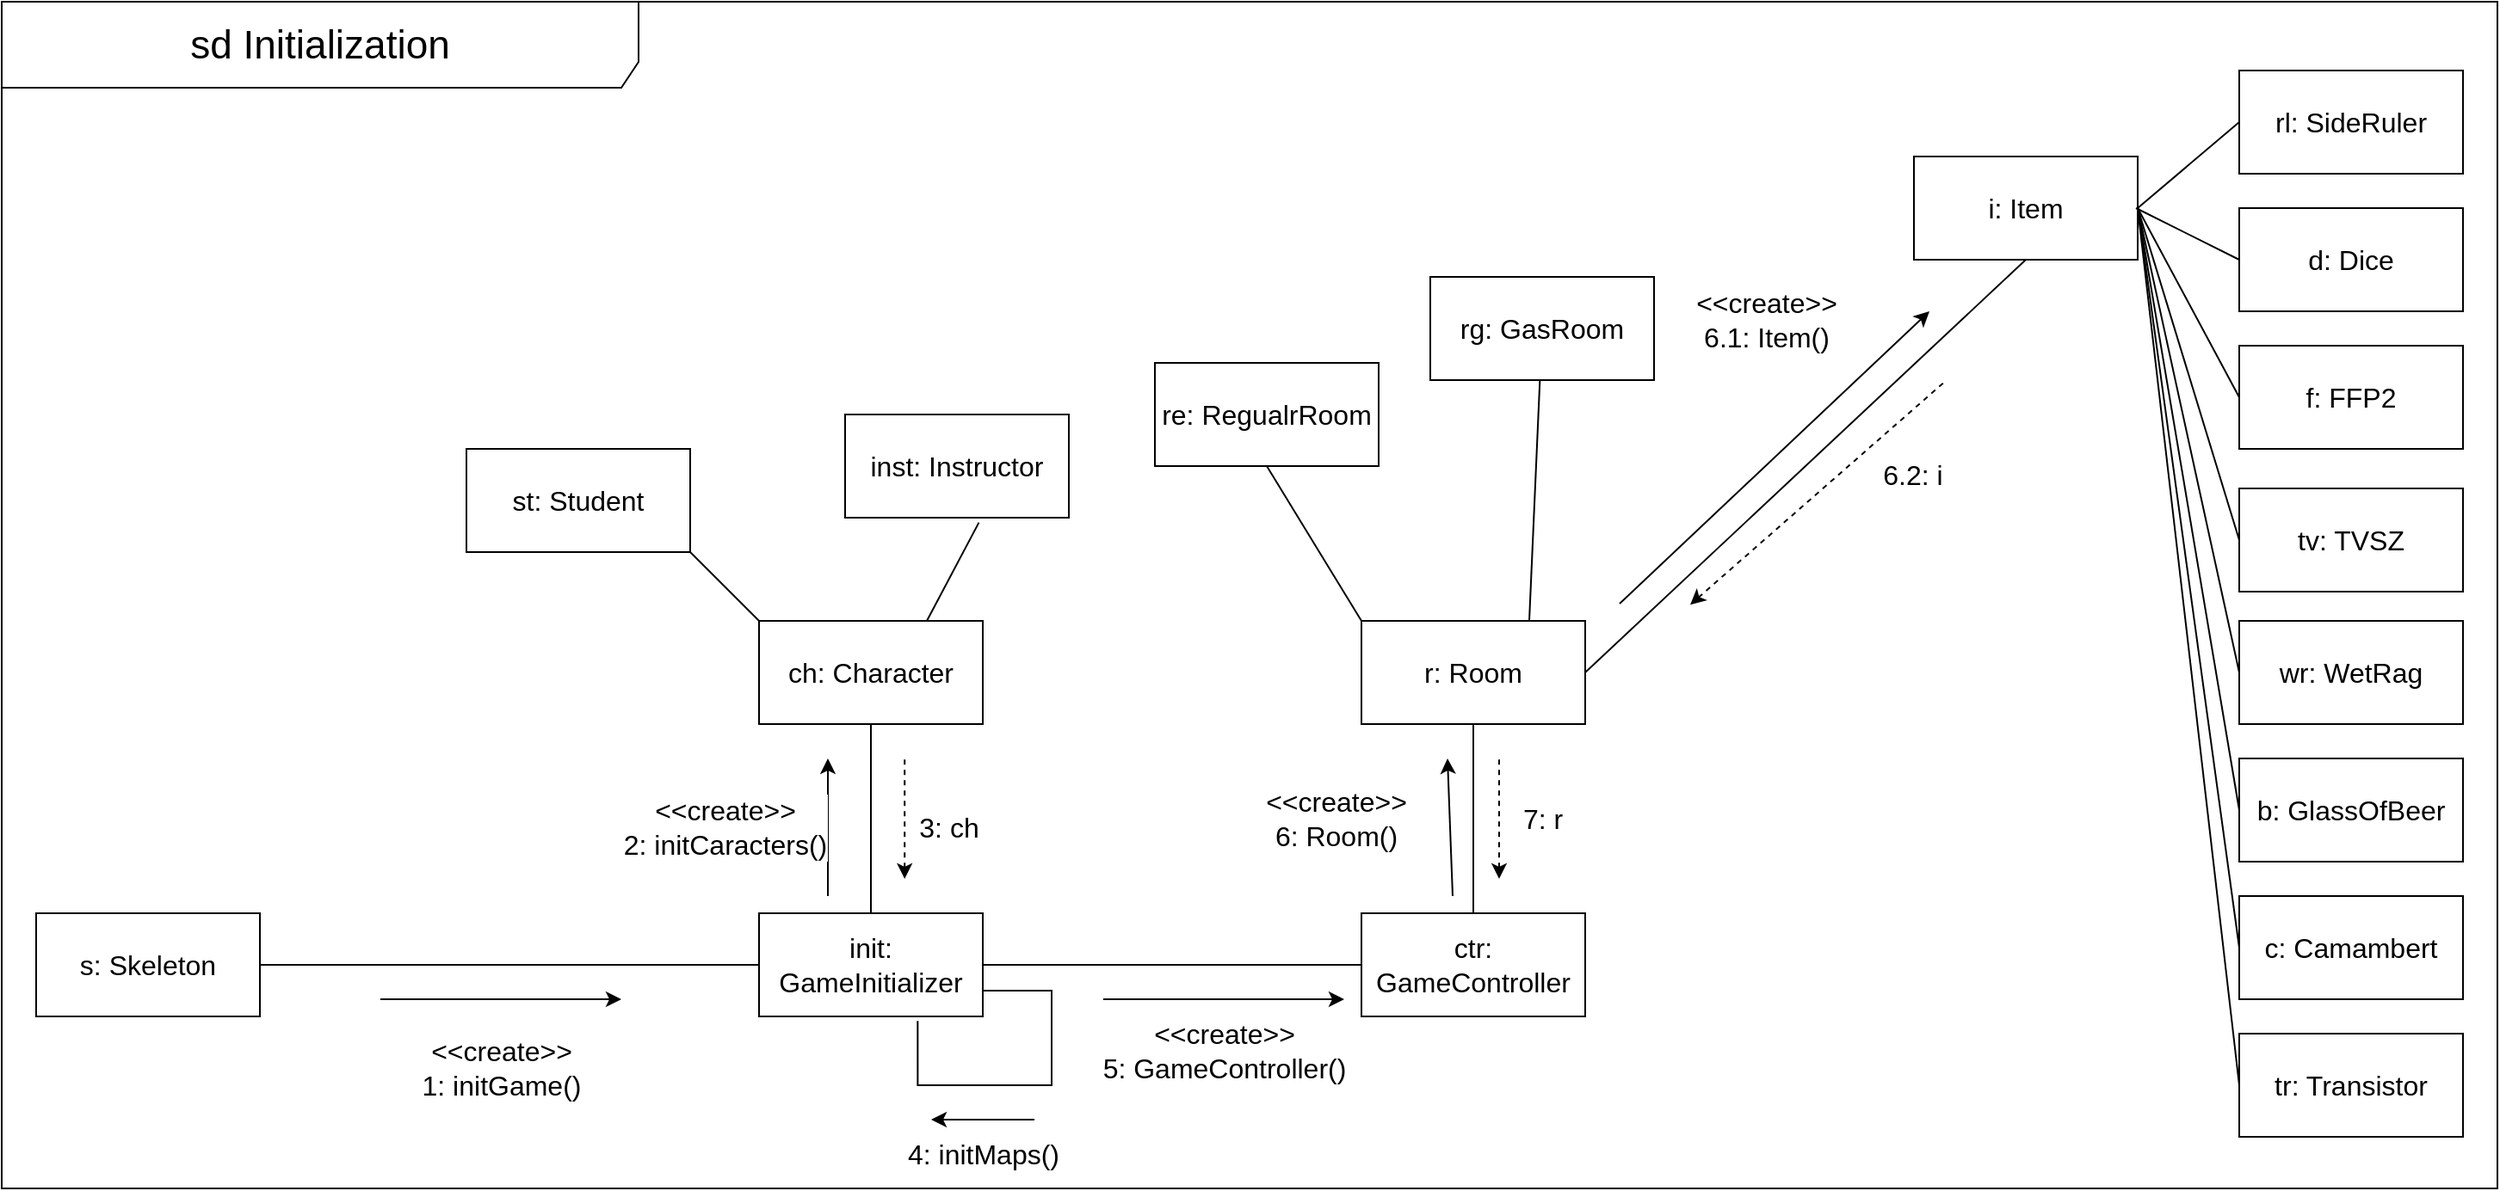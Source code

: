 <mxfile version="24.0.4" type="device">
  <diagram name="Inicialization" id="I3t2FeFDkv4vFf2bPcbG">
    <mxGraphModel dx="1793" dy="2237" grid="1" gridSize="10" guides="1" tooltips="1" connect="1" arrows="1" fold="1" page="1" pageScale="1" pageWidth="827" pageHeight="1169" math="0" shadow="0">
      <root>
        <mxCell id="0" />
        <mxCell id="1" parent="0" />
        <mxCell id="xZmcpwFrHKzyIDTp6BxP-6" value="s: Skeleton" style="html=1;whiteSpace=wrap;fontSize=16;" vertex="1" parent="1">
          <mxGeometry x="20" y="320" width="130" height="60" as="geometry" />
        </mxCell>
        <mxCell id="xZmcpwFrHKzyIDTp6BxP-17" style="edgeStyle=orthogonalEdgeStyle;rounded=0;orthogonalLoop=1;jettySize=auto;html=1;exitX=1;exitY=0.5;exitDx=0;exitDy=0;entryX=0;entryY=0.5;entryDx=0;entryDy=0;endArrow=none;endFill=0;fontSize=16;" edge="1" parent="1" source="xZmcpwFrHKzyIDTp6BxP-7" target="xZmcpwFrHKzyIDTp6BxP-15">
          <mxGeometry relative="1" as="geometry" />
        </mxCell>
        <mxCell id="xZmcpwFrHKzyIDTp6BxP-21" style="edgeStyle=orthogonalEdgeStyle;rounded=0;orthogonalLoop=1;jettySize=auto;html=1;exitX=0.5;exitY=0;exitDx=0;exitDy=0;entryX=0.5;entryY=1;entryDx=0;entryDy=0;endArrow=none;endFill=0;fontSize=16;" edge="1" parent="1" source="xZmcpwFrHKzyIDTp6BxP-7" target="xZmcpwFrHKzyIDTp6BxP-20">
          <mxGeometry relative="1" as="geometry" />
        </mxCell>
        <mxCell id="xZmcpwFrHKzyIDTp6BxP-7" value="init: GameInitializer" style="html=1;whiteSpace=wrap;fontSize=16;" vertex="1" parent="1">
          <mxGeometry x="440" y="320" width="130" height="60" as="geometry" />
        </mxCell>
        <mxCell id="xZmcpwFrHKzyIDTp6BxP-12" value="" style="endArrow=none;html=1;rounded=0;exitX=1;exitY=0.5;exitDx=0;exitDy=0;entryX=0;entryY=0.5;entryDx=0;entryDy=0;fontSize=16;" edge="1" parent="1" source="xZmcpwFrHKzyIDTp6BxP-6" target="xZmcpwFrHKzyIDTp6BxP-7">
          <mxGeometry width="50" height="50" relative="1" as="geometry">
            <mxPoint x="290.32" y="360" as="sourcePoint" />
            <mxPoint x="475.32" y="290" as="targetPoint" />
          </mxGeometry>
        </mxCell>
        <mxCell id="xZmcpwFrHKzyIDTp6BxP-14" value="&amp;lt;&amp;lt;create&amp;gt;&amp;gt;&lt;br style=&quot;font-size: 16px;&quot;&gt;5: GameController()" style="endArrow=classic;html=1;rounded=0;fontSize=16;" edge="1" parent="1">
          <mxGeometry y="-30" width="50" height="50" relative="1" as="geometry">
            <mxPoint x="640" y="370" as="sourcePoint" />
            <mxPoint x="780" y="370" as="targetPoint" />
            <mxPoint as="offset" />
          </mxGeometry>
        </mxCell>
        <mxCell id="xZmcpwFrHKzyIDTp6BxP-36" style="edgeStyle=orthogonalEdgeStyle;rounded=0;orthogonalLoop=1;jettySize=auto;html=1;exitX=0.5;exitY=0;exitDx=0;exitDy=0;entryX=0.5;entryY=1;entryDx=0;entryDy=0;endArrow=none;endFill=0;fontSize=16;" edge="1" parent="1" source="xZmcpwFrHKzyIDTp6BxP-15" target="xZmcpwFrHKzyIDTp6BxP-35">
          <mxGeometry relative="1" as="geometry" />
        </mxCell>
        <mxCell id="xZmcpwFrHKzyIDTp6BxP-15" value="ctr: GameController" style="html=1;whiteSpace=wrap;fontSize=16;" vertex="1" parent="1">
          <mxGeometry x="790" y="320" width="130" height="60" as="geometry" />
        </mxCell>
        <mxCell id="xZmcpwFrHKzyIDTp6BxP-16" value="&amp;lt;&amp;lt;create&amp;gt;&amp;gt;&lt;br style=&quot;font-size: 16px;&quot;&gt;1: initGame()" style="endArrow=classic;html=1;rounded=0;fontSize=16;" edge="1" parent="1">
          <mxGeometry y="-40" width="50" height="50" relative="1" as="geometry">
            <mxPoint x="220" y="370" as="sourcePoint" />
            <mxPoint x="360" y="370" as="targetPoint" />
            <mxPoint as="offset" />
          </mxGeometry>
        </mxCell>
        <mxCell id="xZmcpwFrHKzyIDTp6BxP-18" style="edgeStyle=orthogonalEdgeStyle;rounded=0;orthogonalLoop=1;jettySize=auto;html=1;exitX=1;exitY=0.75;exitDx=0;exitDy=0;entryX=0.709;entryY=1.043;entryDx=0;entryDy=0;entryPerimeter=0;endArrow=none;endFill=0;fontSize=16;" edge="1" parent="1" source="xZmcpwFrHKzyIDTp6BxP-7" target="xZmcpwFrHKzyIDTp6BxP-7">
          <mxGeometry relative="1" as="geometry">
            <Array as="points">
              <mxPoint x="610" y="365" />
              <mxPoint x="610" y="420" />
              <mxPoint x="532" y="420" />
            </Array>
          </mxGeometry>
        </mxCell>
        <mxCell id="xZmcpwFrHKzyIDTp6BxP-19" value="4: initMaps()" style="endArrow=classic;html=1;rounded=0;fontSize=16;" edge="1" parent="1">
          <mxGeometry y="20" width="50" height="50" relative="1" as="geometry">
            <mxPoint x="600" y="440" as="sourcePoint" />
            <mxPoint x="540" y="440" as="targetPoint" />
            <mxPoint as="offset" />
          </mxGeometry>
        </mxCell>
        <mxCell id="xZmcpwFrHKzyIDTp6BxP-27" value="" style="rounded=0;orthogonalLoop=1;jettySize=auto;html=1;exitX=0;exitY=0;exitDx=0;exitDy=0;entryX=1;entryY=1;entryDx=0;entryDy=0;endArrow=none;endFill=0;fontSize=16;" edge="1" parent="1" source="xZmcpwFrHKzyIDTp6BxP-20" target="xZmcpwFrHKzyIDTp6BxP-24">
          <mxGeometry x="0.089" y="79" relative="1" as="geometry">
            <mxPoint as="offset" />
          </mxGeometry>
        </mxCell>
        <mxCell id="xZmcpwFrHKzyIDTp6BxP-20" value="ch: Character" style="html=1;whiteSpace=wrap;fontSize=16;" vertex="1" parent="1">
          <mxGeometry x="440" y="150" width="130" height="60" as="geometry" />
        </mxCell>
        <mxCell id="xZmcpwFrHKzyIDTp6BxP-22" value="&amp;lt;&amp;lt;create&amp;gt;&amp;gt;&lt;br style=&quot;font-size: 16px;&quot;&gt;2: initCaracters()" style="endArrow=classic;html=1;rounded=0;fontSize=16;" edge="1" parent="1">
          <mxGeometry y="60" width="50" height="50" relative="1" as="geometry">
            <mxPoint x="480" y="310" as="sourcePoint" />
            <mxPoint x="480" y="230" as="targetPoint" />
            <mxPoint as="offset" />
          </mxGeometry>
        </mxCell>
        <mxCell id="xZmcpwFrHKzyIDTp6BxP-24" value="st: Student" style="html=1;whiteSpace=wrap;fontSize=16;" vertex="1" parent="1">
          <mxGeometry x="270" y="50" width="130" height="60" as="geometry" />
        </mxCell>
        <mxCell id="xZmcpwFrHKzyIDTp6BxP-25" value="inst: Instructor" style="html=1;whiteSpace=wrap;fontSize=16;" vertex="1" parent="1">
          <mxGeometry x="490" y="30" width="130" height="60" as="geometry" />
        </mxCell>
        <mxCell id="xZmcpwFrHKzyIDTp6BxP-26" value="" style="rounded=0;orthogonalLoop=1;jettySize=auto;html=1;exitX=0.75;exitY=0;exitDx=0;exitDy=0;entryX=0.598;entryY=1.047;entryDx=0;entryDy=0;entryPerimeter=0;endArrow=none;endFill=0;fontSize=16;" edge="1" parent="1" source="xZmcpwFrHKzyIDTp6BxP-20" target="xZmcpwFrHKzyIDTp6BxP-25">
          <mxGeometry x="0.479" y="68" relative="1" as="geometry">
            <mxPoint x="2" y="1" as="offset" />
          </mxGeometry>
        </mxCell>
        <mxCell id="xZmcpwFrHKzyIDTp6BxP-33" value="3: ch" style="endArrow=none;dashed=1;html=1;rounded=0;startArrow=classic;startFill=1;fontSize=16;" edge="1" parent="1">
          <mxGeometry x="-0.143" y="-25" width="50" height="50" relative="1" as="geometry">
            <mxPoint x="524.6" y="300" as="sourcePoint" />
            <mxPoint x="524.6" y="230" as="targetPoint" />
            <mxPoint as="offset" />
          </mxGeometry>
        </mxCell>
        <mxCell id="xZmcpwFrHKzyIDTp6BxP-41" style="rounded=0;orthogonalLoop=1;jettySize=auto;html=1;exitX=0;exitY=0;exitDx=0;exitDy=0;entryX=0.5;entryY=1;entryDx=0;entryDy=0;endArrow=none;endFill=0;fontSize=16;" edge="1" parent="1" source="xZmcpwFrHKzyIDTp6BxP-35" target="xZmcpwFrHKzyIDTp6BxP-39">
          <mxGeometry relative="1" as="geometry" />
        </mxCell>
        <mxCell id="xZmcpwFrHKzyIDTp6BxP-42" style="rounded=0;orthogonalLoop=1;jettySize=auto;html=1;exitX=0.75;exitY=0;exitDx=0;exitDy=0;endArrow=none;endFill=0;fontSize=16;" edge="1" parent="1" source="xZmcpwFrHKzyIDTp6BxP-35" target="xZmcpwFrHKzyIDTp6BxP-40">
          <mxGeometry relative="1" as="geometry" />
        </mxCell>
        <mxCell id="xZmcpwFrHKzyIDTp6BxP-44" style="rounded=0;orthogonalLoop=1;jettySize=auto;html=1;exitX=1;exitY=0.5;exitDx=0;exitDy=0;entryX=0.5;entryY=1;entryDx=0;entryDy=0;endArrow=none;endFill=0;fontSize=16;" edge="1" parent="1" source="xZmcpwFrHKzyIDTp6BxP-35" target="xZmcpwFrHKzyIDTp6BxP-43">
          <mxGeometry relative="1" as="geometry" />
        </mxCell>
        <mxCell id="xZmcpwFrHKzyIDTp6BxP-35" value="r: Room" style="html=1;whiteSpace=wrap;fontSize=16;" vertex="1" parent="1">
          <mxGeometry x="790" y="150" width="130" height="60" as="geometry" />
        </mxCell>
        <mxCell id="xZmcpwFrHKzyIDTp6BxP-39" value="re: RegualrRoom" style="html=1;whiteSpace=wrap;fontSize=16;" vertex="1" parent="1">
          <mxGeometry x="670" width="130" height="60" as="geometry" />
        </mxCell>
        <mxCell id="xZmcpwFrHKzyIDTp6BxP-40" value="rg: GasRoom" style="html=1;whiteSpace=wrap;fontSize=16;" vertex="1" parent="1">
          <mxGeometry x="830" y="-50" width="130" height="60" as="geometry" />
        </mxCell>
        <mxCell id="xZmcpwFrHKzyIDTp6BxP-104" style="rounded=0;orthogonalLoop=1;jettySize=auto;html=1;exitX=1;exitY=0.5;exitDx=0;exitDy=0;entryX=0;entryY=0.5;entryDx=0;entryDy=0;endArrow=none;endFill=0;" edge="1" parent="1" source="xZmcpwFrHKzyIDTp6BxP-43" target="xZmcpwFrHKzyIDTp6BxP-52">
          <mxGeometry relative="1" as="geometry" />
        </mxCell>
        <mxCell id="xZmcpwFrHKzyIDTp6BxP-43" value="i: Item" style="html=1;whiteSpace=wrap;fontSize=16;" vertex="1" parent="1">
          <mxGeometry x="1111" y="-120" width="130" height="60" as="geometry" />
        </mxCell>
        <mxCell id="xZmcpwFrHKzyIDTp6BxP-54" style="rounded=0;orthogonalLoop=1;jettySize=auto;html=1;exitX=0;exitY=0.5;exitDx=0;exitDy=0;entryX=1;entryY=0.5;entryDx=0;entryDy=0;endArrow=none;endFill=0;" edge="1" parent="1" source="xZmcpwFrHKzyIDTp6BxP-45" target="xZmcpwFrHKzyIDTp6BxP-43">
          <mxGeometry relative="1" as="geometry" />
        </mxCell>
        <mxCell id="xZmcpwFrHKzyIDTp6BxP-45" value="rl: SideRuler" style="html=1;whiteSpace=wrap;fontSize=16;" vertex="1" parent="1">
          <mxGeometry x="1300" y="-170" width="130" height="60" as="geometry" />
        </mxCell>
        <mxCell id="xZmcpwFrHKzyIDTp6BxP-55" style="rounded=0;orthogonalLoop=1;jettySize=auto;html=1;exitX=0;exitY=0.5;exitDx=0;exitDy=0;endArrow=none;endFill=0;" edge="1" parent="1" source="xZmcpwFrHKzyIDTp6BxP-46">
          <mxGeometry relative="1" as="geometry">
            <mxPoint x="1240" y="-90" as="targetPoint" />
          </mxGeometry>
        </mxCell>
        <mxCell id="xZmcpwFrHKzyIDTp6BxP-46" value="d: Dice" style="html=1;whiteSpace=wrap;fontSize=16;" vertex="1" parent="1">
          <mxGeometry x="1300" y="-90" width="130" height="60" as="geometry" />
        </mxCell>
        <mxCell id="xZmcpwFrHKzyIDTp6BxP-57" style="rounded=0;orthogonalLoop=1;jettySize=auto;html=1;exitX=0;exitY=0.5;exitDx=0;exitDy=0;entryX=1;entryY=0.5;entryDx=0;entryDy=0;endArrow=none;endFill=0;" edge="1" parent="1" source="xZmcpwFrHKzyIDTp6BxP-47" target="xZmcpwFrHKzyIDTp6BxP-43">
          <mxGeometry relative="1" as="geometry" />
        </mxCell>
        <mxCell id="xZmcpwFrHKzyIDTp6BxP-47" value="tv: TVSZ" style="html=1;whiteSpace=wrap;fontSize=16;" vertex="1" parent="1">
          <mxGeometry x="1300" y="73" width="130" height="60" as="geometry" />
        </mxCell>
        <mxCell id="xZmcpwFrHKzyIDTp6BxP-56" style="rounded=0;orthogonalLoop=1;jettySize=auto;html=1;exitX=0;exitY=0.5;exitDx=0;exitDy=0;entryX=1;entryY=0.5;entryDx=0;entryDy=0;endArrow=none;endFill=0;" edge="1" parent="1" source="xZmcpwFrHKzyIDTp6BxP-48" target="xZmcpwFrHKzyIDTp6BxP-43">
          <mxGeometry relative="1" as="geometry">
            <mxPoint x="1410" y="-40" as="targetPoint" />
          </mxGeometry>
        </mxCell>
        <mxCell id="xZmcpwFrHKzyIDTp6BxP-48" value="f: FFP2" style="html=1;whiteSpace=wrap;fontSize=16;" vertex="1" parent="1">
          <mxGeometry x="1300" y="-10" width="130" height="60" as="geometry" />
        </mxCell>
        <mxCell id="xZmcpwFrHKzyIDTp6BxP-58" style="rounded=0;orthogonalLoop=1;jettySize=auto;html=1;exitX=0;exitY=0.5;exitDx=0;exitDy=0;entryX=1;entryY=0.5;entryDx=0;entryDy=0;endArrow=none;endFill=0;" edge="1" parent="1" source="xZmcpwFrHKzyIDTp6BxP-49" target="xZmcpwFrHKzyIDTp6BxP-43">
          <mxGeometry relative="1" as="geometry" />
        </mxCell>
        <mxCell id="xZmcpwFrHKzyIDTp6BxP-49" value="wr: WetRag" style="html=1;whiteSpace=wrap;fontSize=16;" vertex="1" parent="1">
          <mxGeometry x="1300" y="150" width="130" height="60" as="geometry" />
        </mxCell>
        <mxCell id="xZmcpwFrHKzyIDTp6BxP-60" style="rounded=0;orthogonalLoop=1;jettySize=auto;html=1;exitX=0;exitY=0.5;exitDx=0;exitDy=0;entryX=1;entryY=0.5;entryDx=0;entryDy=0;endArrow=none;endFill=0;" edge="1" parent="1" source="xZmcpwFrHKzyIDTp6BxP-50" target="xZmcpwFrHKzyIDTp6BxP-43">
          <mxGeometry relative="1" as="geometry" />
        </mxCell>
        <mxCell id="xZmcpwFrHKzyIDTp6BxP-50" value="c: Camambert" style="html=1;whiteSpace=wrap;fontSize=16;" vertex="1" parent="1">
          <mxGeometry x="1300" y="310" width="130" height="60" as="geometry" />
        </mxCell>
        <mxCell id="xZmcpwFrHKzyIDTp6BxP-59" style="rounded=0;orthogonalLoop=1;jettySize=auto;html=1;exitX=0;exitY=0.5;exitDx=0;exitDy=0;entryX=1;entryY=0.5;entryDx=0;entryDy=0;endArrow=none;endFill=0;" edge="1" parent="1" source="xZmcpwFrHKzyIDTp6BxP-51" target="xZmcpwFrHKzyIDTp6BxP-43">
          <mxGeometry relative="1" as="geometry" />
        </mxCell>
        <mxCell id="xZmcpwFrHKzyIDTp6BxP-51" value="b: GlassOfBeer" style="html=1;whiteSpace=wrap;fontSize=16;" vertex="1" parent="1">
          <mxGeometry x="1300" y="230" width="130" height="60" as="geometry" />
        </mxCell>
        <mxCell id="xZmcpwFrHKzyIDTp6BxP-52" value="tr: Transistor" style="html=1;whiteSpace=wrap;fontSize=16;" vertex="1" parent="1">
          <mxGeometry x="1300" y="390" width="130" height="60" as="geometry" />
        </mxCell>
        <mxCell id="xZmcpwFrHKzyIDTp6BxP-63" value="" style="endArrow=classic;html=1;rounded=0;" edge="1" parent="1">
          <mxGeometry width="50" height="50" relative="1" as="geometry">
            <mxPoint x="940" y="140" as="sourcePoint" />
            <mxPoint x="1120" y="-30" as="targetPoint" />
          </mxGeometry>
        </mxCell>
        <mxCell id="xZmcpwFrHKzyIDTp6BxP-76" value="" style="endArrow=classic;html=1;rounded=0;" edge="1" parent="1">
          <mxGeometry width="50" height="50" relative="1" as="geometry">
            <mxPoint x="843" y="310" as="sourcePoint" />
            <mxPoint x="840" y="230" as="targetPoint" />
          </mxGeometry>
        </mxCell>
        <mxCell id="xZmcpwFrHKzyIDTp6BxP-77" value="" style="endArrow=none;dashed=1;html=1;rounded=0;startArrow=classic;startFill=1;fontSize=16;" edge="1" parent="1">
          <mxGeometry x="-0.143" y="-25" width="50" height="50" relative="1" as="geometry">
            <mxPoint x="870" y="300" as="sourcePoint" />
            <mxPoint x="870" y="230" as="targetPoint" />
            <mxPoint as="offset" />
          </mxGeometry>
        </mxCell>
        <mxCell id="xZmcpwFrHKzyIDTp6BxP-84" value="" style="endArrow=none;dashed=1;html=1;rounded=0;startArrow=classic;startFill=1;fontSize=16;" edge="1" parent="1">
          <mxGeometry x="-0.143" y="-25" width="50" height="50" relative="1" as="geometry">
            <mxPoint x="981" y="140.62" as="sourcePoint" />
            <mxPoint x="1130" y="10" as="targetPoint" />
            <mxPoint as="offset" />
          </mxGeometry>
        </mxCell>
        <mxCell id="xZmcpwFrHKzyIDTp6BxP-86" value="&amp;lt;&amp;lt;create&amp;gt;&amp;gt;&lt;br&gt;6: Room()" style="text;html=1;align=center;verticalAlign=middle;resizable=0;points=[];autosize=1;strokeColor=none;fillColor=none;fontSize=16;" vertex="1" parent="1">
          <mxGeometry x="720" y="240" width="110" height="50" as="geometry" />
        </mxCell>
        <mxCell id="xZmcpwFrHKzyIDTp6BxP-92" value="&lt;font style=&quot;font-size: 16px;&quot;&gt;&amp;lt;&amp;lt;create&amp;gt;&amp;gt;&lt;br&gt;6.1: Item()&lt;/font&gt;" style="text;html=1;align=center;verticalAlign=middle;resizable=0;points=[];autosize=1;strokeColor=none;fillColor=none;" vertex="1" parent="1">
          <mxGeometry x="970" y="-50" width="110" height="50" as="geometry" />
        </mxCell>
        <mxCell id="xZmcpwFrHKzyIDTp6BxP-105" value="&lt;span style=&quot;font-size: 16px;&quot;&gt;6.2: i&lt;/span&gt;" style="text;html=1;align=center;verticalAlign=middle;resizable=0;points=[];autosize=1;strokeColor=none;fillColor=none;" vertex="1" parent="1">
          <mxGeometry x="1080" y="50" width="60" height="30" as="geometry" />
        </mxCell>
        <mxCell id="xZmcpwFrHKzyIDTp6BxP-106" value="sd Initialization" style="shape=umlFrame;whiteSpace=wrap;html=1;pointerEvents=0;fontSize=23;width=370;height=50;" vertex="1" parent="1">
          <mxGeometry y="-210" width="1450" height="690" as="geometry" />
        </mxCell>
        <mxCell id="xZmcpwFrHKzyIDTp6BxP-107" value="&lt;span style=&quot;font-size: 16px;&quot;&gt;7: r&lt;/span&gt;" style="text;html=1;align=center;verticalAlign=middle;resizable=0;points=[];autosize=1;strokeColor=none;fillColor=none;" vertex="1" parent="1">
          <mxGeometry x="870" y="250" width="50" height="30" as="geometry" />
        </mxCell>
      </root>
    </mxGraphModel>
  </diagram>
</mxfile>
